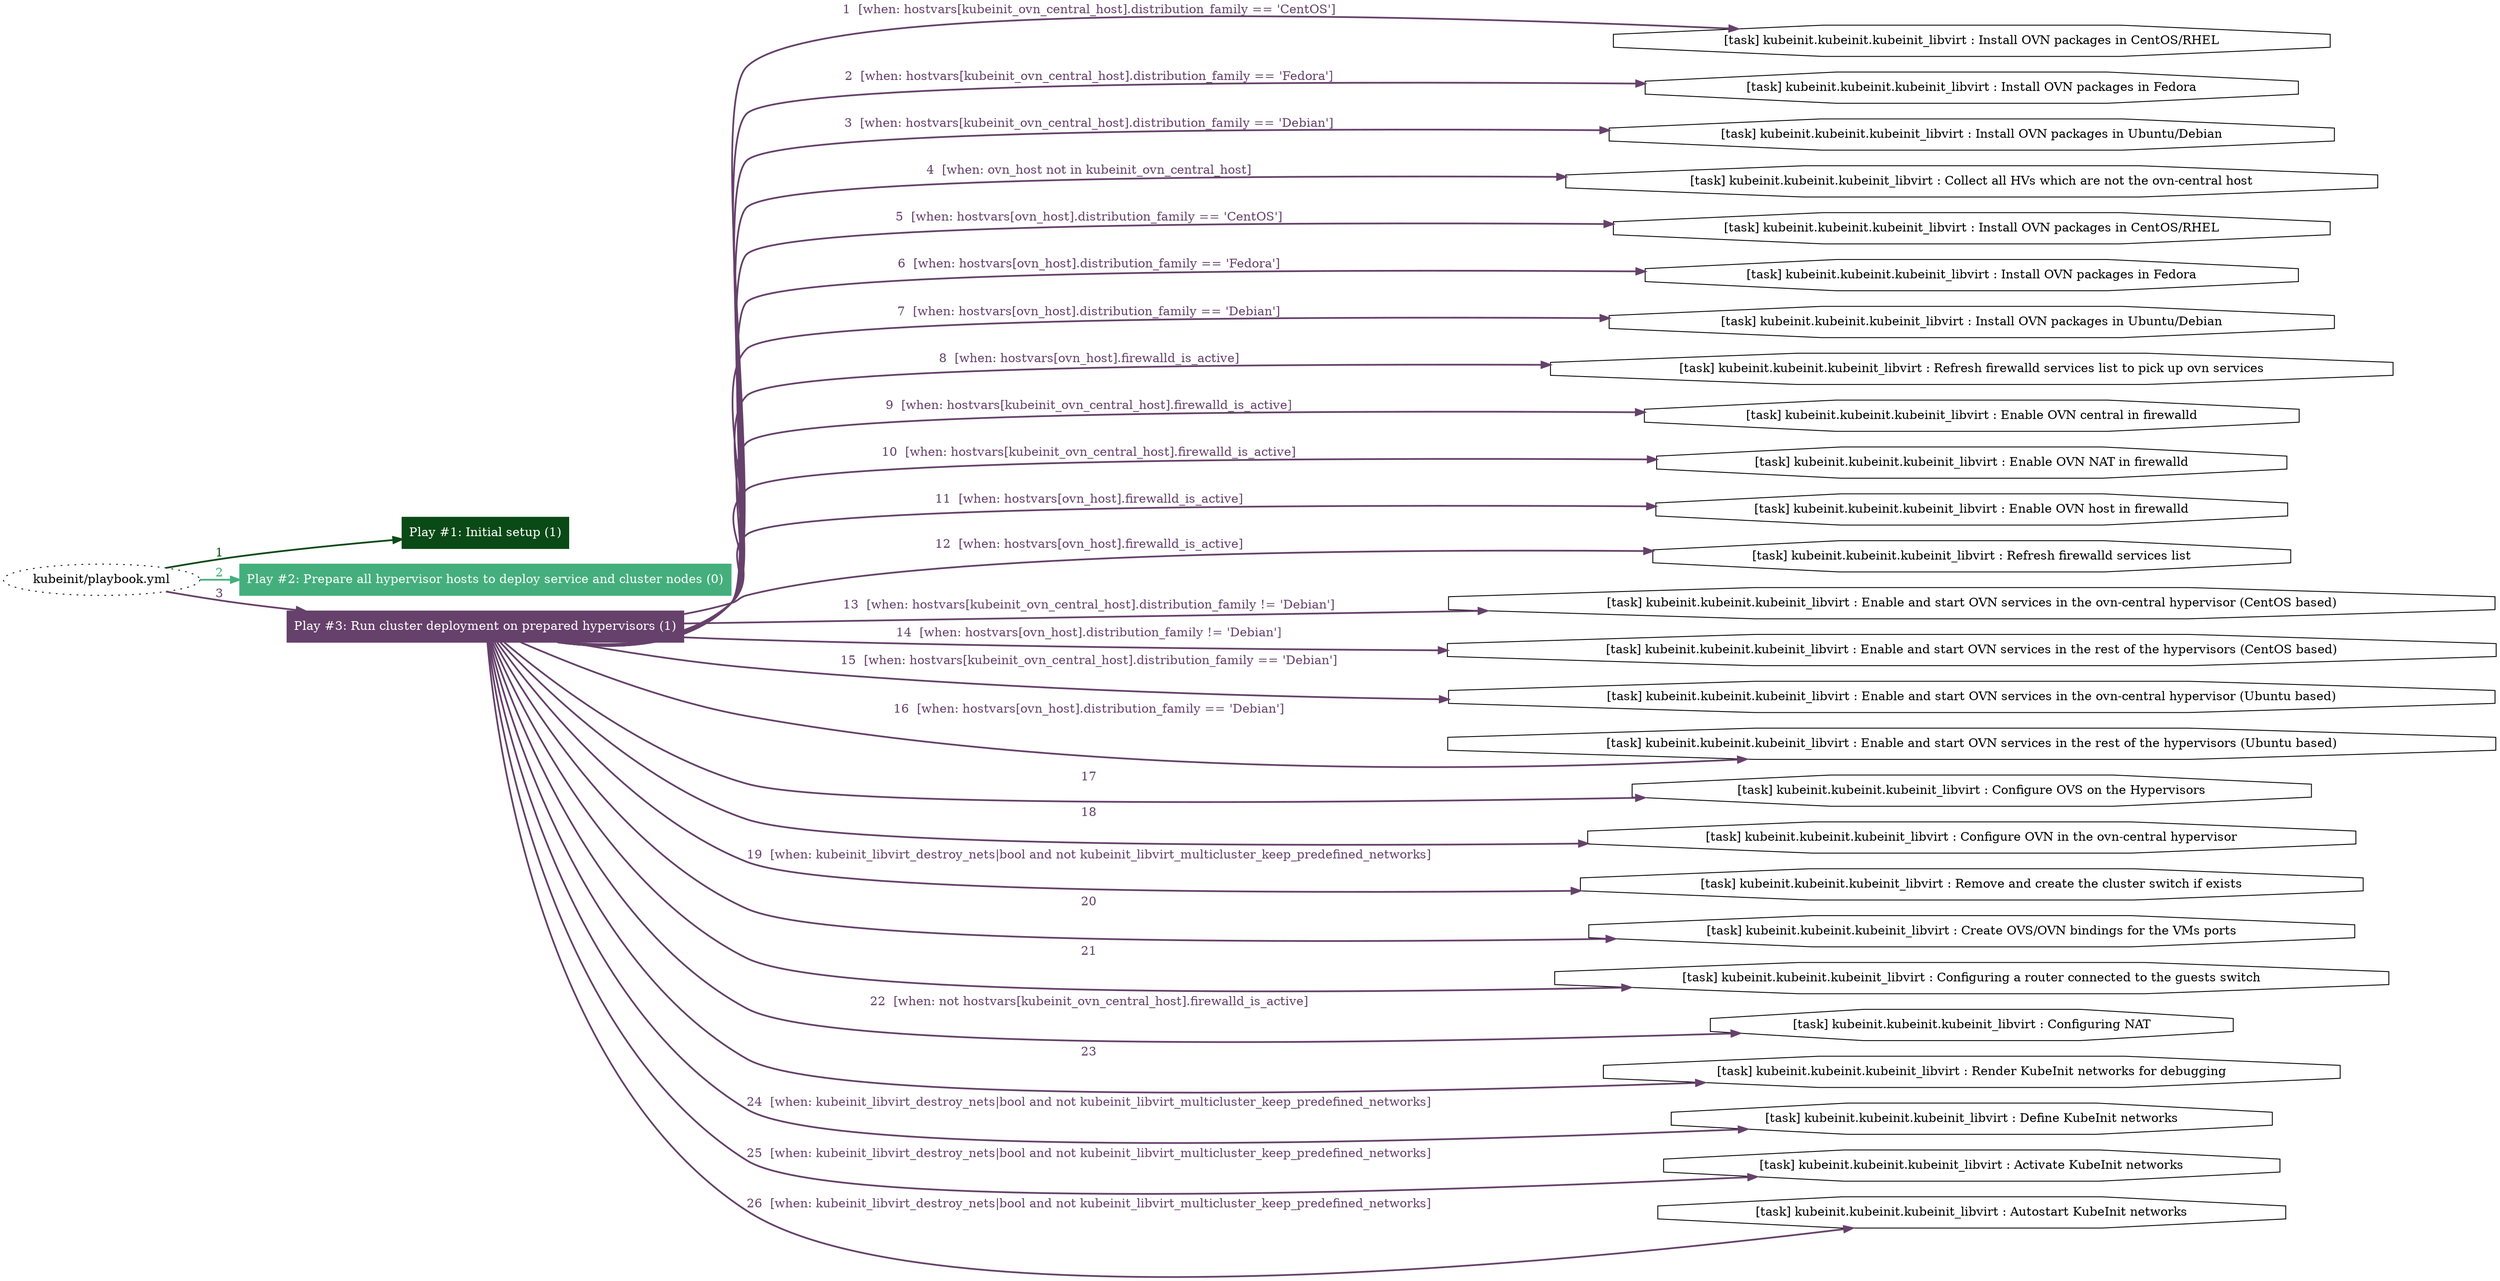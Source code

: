 digraph "kubeinit/playbook.yml "{
	graph [concentrate=true ordering=in rankdir=LR ratio=fill]
	edge [esep=5 sep=10]
	"kubeinit/playbook.yml" [id=root_node style=dotted]
	subgraph "Play #1: Initial setup (1) "{
		"Play #1: Initial setup (1)" [color="#0a4a16" fontcolor="#ffffff" id="play_a4be9e43-7b0e-477f-9aeb-80e5a1541f9d" shape=box style=filled tooltip=localhost]
		"kubeinit/playbook.yml" -> "Play #1: Initial setup (1)" [label=1 color="#0a4a16" fontcolor="#0a4a16" id="edge_1b35657f-0306-4db5-8c90-6e30d5cff2f1" style=bold]
	}
	subgraph "Play #2: Prepare all hypervisor hosts to deploy service and cluster nodes (0) "{
		"Play #2: Prepare all hypervisor hosts to deploy service and cluster nodes (0)" [color="#44af7c" fontcolor="#ffffff" id="play_19d4bdf8-a751-4e74-8a95-11bf167a187a" shape=box style=filled tooltip=""]
		"kubeinit/playbook.yml" -> "Play #2: Prepare all hypervisor hosts to deploy service and cluster nodes (0)" [label=2 color="#44af7c" fontcolor="#44af7c" id="edge_108d0217-b304-4e84-a5e7-610279c1c469" style=bold]
	}
	subgraph "Play #3: Run cluster deployment on prepared hypervisors (1) "{
		"Play #3: Run cluster deployment on prepared hypervisors (1)" [color="#66416b" fontcolor="#ffffff" id="play_c7db5949-9d57-4965-a9cd-c9a4dc796573" shape=box style=filled tooltip=localhost]
		"kubeinit/playbook.yml" -> "Play #3: Run cluster deployment on prepared hypervisors (1)" [label=3 color="#66416b" fontcolor="#66416b" id="edge_a5457ae3-36c5-4446-9b9b-01a3f92011c9" style=bold]
		"task_f3142e77-30fd-48b4-a901-620aff5177bf" [label="[task] kubeinit.kubeinit.kubeinit_libvirt : Install OVN packages in CentOS/RHEL" id="task_f3142e77-30fd-48b4-a901-620aff5177bf" shape=octagon tooltip="[task] kubeinit.kubeinit.kubeinit_libvirt : Install OVN packages in CentOS/RHEL"]
		"Play #3: Run cluster deployment on prepared hypervisors (1)" -> "task_f3142e77-30fd-48b4-a901-620aff5177bf" [label="1  [when: hostvars[kubeinit_ovn_central_host].distribution_family == 'CentOS']" color="#66416b" fontcolor="#66416b" id="edge_95edb00a-47ff-4e28-b7d1-73b4535ee993" style=bold]
		"task_5d9050cf-92a4-4077-a4dc-744e748a8747" [label="[task] kubeinit.kubeinit.kubeinit_libvirt : Install OVN packages in Fedora" id="task_5d9050cf-92a4-4077-a4dc-744e748a8747" shape=octagon tooltip="[task] kubeinit.kubeinit.kubeinit_libvirt : Install OVN packages in Fedora"]
		"Play #3: Run cluster deployment on prepared hypervisors (1)" -> "task_5d9050cf-92a4-4077-a4dc-744e748a8747" [label="2  [when: hostvars[kubeinit_ovn_central_host].distribution_family == 'Fedora']" color="#66416b" fontcolor="#66416b" id="edge_2e3eb0d2-c367-43b4-b357-a1d7671befda" style=bold]
		"task_16107793-7dd3-4693-8f8c-9c7a27c60f81" [label="[task] kubeinit.kubeinit.kubeinit_libvirt : Install OVN packages in Ubuntu/Debian" id="task_16107793-7dd3-4693-8f8c-9c7a27c60f81" shape=octagon tooltip="[task] kubeinit.kubeinit.kubeinit_libvirt : Install OVN packages in Ubuntu/Debian"]
		"Play #3: Run cluster deployment on prepared hypervisors (1)" -> "task_16107793-7dd3-4693-8f8c-9c7a27c60f81" [label="3  [when: hostvars[kubeinit_ovn_central_host].distribution_family == 'Debian']" color="#66416b" fontcolor="#66416b" id="edge_b6ba9a28-8e46-4a97-be01-98431cbcfcf6" style=bold]
		"task_b7529b9a-4ce4-42a9-84a9-12ff0df1574f" [label="[task] kubeinit.kubeinit.kubeinit_libvirt : Collect all HVs which are not the ovn-central host" id="task_b7529b9a-4ce4-42a9-84a9-12ff0df1574f" shape=octagon tooltip="[task] kubeinit.kubeinit.kubeinit_libvirt : Collect all HVs which are not the ovn-central host"]
		"Play #3: Run cluster deployment on prepared hypervisors (1)" -> "task_b7529b9a-4ce4-42a9-84a9-12ff0df1574f" [label="4  [when: ovn_host not in kubeinit_ovn_central_host]" color="#66416b" fontcolor="#66416b" id="edge_af41ad7e-f795-4080-83a6-411bc3a96ae8" style=bold]
		"task_ba84ace5-353f-444b-ad56-b3f4e938c5e2" [label="[task] kubeinit.kubeinit.kubeinit_libvirt : Install OVN packages in CentOS/RHEL" id="task_ba84ace5-353f-444b-ad56-b3f4e938c5e2" shape=octagon tooltip="[task] kubeinit.kubeinit.kubeinit_libvirt : Install OVN packages in CentOS/RHEL"]
		"Play #3: Run cluster deployment on prepared hypervisors (1)" -> "task_ba84ace5-353f-444b-ad56-b3f4e938c5e2" [label="5  [when: hostvars[ovn_host].distribution_family == 'CentOS']" color="#66416b" fontcolor="#66416b" id="edge_3f58bf56-fe80-4e07-87c1-e715758536a4" style=bold]
		"task_58cccd67-8ed5-4dc8-835c-b27b66a89334" [label="[task] kubeinit.kubeinit.kubeinit_libvirt : Install OVN packages in Fedora" id="task_58cccd67-8ed5-4dc8-835c-b27b66a89334" shape=octagon tooltip="[task] kubeinit.kubeinit.kubeinit_libvirt : Install OVN packages in Fedora"]
		"Play #3: Run cluster deployment on prepared hypervisors (1)" -> "task_58cccd67-8ed5-4dc8-835c-b27b66a89334" [label="6  [when: hostvars[ovn_host].distribution_family == 'Fedora']" color="#66416b" fontcolor="#66416b" id="edge_c5de927c-e02e-4e4a-8067-7c9ea9e93638" style=bold]
		"task_49da4abe-cd02-4359-8912-ed1ed0fa7f94" [label="[task] kubeinit.kubeinit.kubeinit_libvirt : Install OVN packages in Ubuntu/Debian" id="task_49da4abe-cd02-4359-8912-ed1ed0fa7f94" shape=octagon tooltip="[task] kubeinit.kubeinit.kubeinit_libvirt : Install OVN packages in Ubuntu/Debian"]
		"Play #3: Run cluster deployment on prepared hypervisors (1)" -> "task_49da4abe-cd02-4359-8912-ed1ed0fa7f94" [label="7  [when: hostvars[ovn_host].distribution_family == 'Debian']" color="#66416b" fontcolor="#66416b" id="edge_cd165287-cce7-4e09-8e9f-1f1c47406d78" style=bold]
		"task_453ed5fd-de3f-4492-b6d0-a9c533ec7825" [label="[task] kubeinit.kubeinit.kubeinit_libvirt : Refresh firewalld services list to pick up ovn services" id="task_453ed5fd-de3f-4492-b6d0-a9c533ec7825" shape=octagon tooltip="[task] kubeinit.kubeinit.kubeinit_libvirt : Refresh firewalld services list to pick up ovn services"]
		"Play #3: Run cluster deployment on prepared hypervisors (1)" -> "task_453ed5fd-de3f-4492-b6d0-a9c533ec7825" [label="8  [when: hostvars[ovn_host].firewalld_is_active]" color="#66416b" fontcolor="#66416b" id="edge_1d7308b3-5921-432a-aa01-518e2f0fbfa7" style=bold]
		"task_29b5092a-f5f7-44a8-9930-784c7c0135db" [label="[task] kubeinit.kubeinit.kubeinit_libvirt : Enable OVN central in firewalld" id="task_29b5092a-f5f7-44a8-9930-784c7c0135db" shape=octagon tooltip="[task] kubeinit.kubeinit.kubeinit_libvirt : Enable OVN central in firewalld"]
		"Play #3: Run cluster deployment on prepared hypervisors (1)" -> "task_29b5092a-f5f7-44a8-9930-784c7c0135db" [label="9  [when: hostvars[kubeinit_ovn_central_host].firewalld_is_active]" color="#66416b" fontcolor="#66416b" id="edge_1e07f804-78bf-40a2-bbf5-450ed276aca3" style=bold]
		"task_5e33311c-4cd9-47bc-9920-0fe03cfa63e1" [label="[task] kubeinit.kubeinit.kubeinit_libvirt : Enable OVN NAT in firewalld" id="task_5e33311c-4cd9-47bc-9920-0fe03cfa63e1" shape=octagon tooltip="[task] kubeinit.kubeinit.kubeinit_libvirt : Enable OVN NAT in firewalld"]
		"Play #3: Run cluster deployment on prepared hypervisors (1)" -> "task_5e33311c-4cd9-47bc-9920-0fe03cfa63e1" [label="10  [when: hostvars[kubeinit_ovn_central_host].firewalld_is_active]" color="#66416b" fontcolor="#66416b" id="edge_f0ddec22-ade7-4f8d-b29a-a7906e64f46e" style=bold]
		"task_454961d2-4763-4979-ac04-f484c8d31726" [label="[task] kubeinit.kubeinit.kubeinit_libvirt : Enable OVN host in firewalld" id="task_454961d2-4763-4979-ac04-f484c8d31726" shape=octagon tooltip="[task] kubeinit.kubeinit.kubeinit_libvirt : Enable OVN host in firewalld"]
		"Play #3: Run cluster deployment on prepared hypervisors (1)" -> "task_454961d2-4763-4979-ac04-f484c8d31726" [label="11  [when: hostvars[ovn_host].firewalld_is_active]" color="#66416b" fontcolor="#66416b" id="edge_b54a2495-de68-4d12-a79c-bb37c55071a6" style=bold]
		"task_4e2e8db0-b232-4795-88a2-a58dd9286984" [label="[task] kubeinit.kubeinit.kubeinit_libvirt : Refresh firewalld services list" id="task_4e2e8db0-b232-4795-88a2-a58dd9286984" shape=octagon tooltip="[task] kubeinit.kubeinit.kubeinit_libvirt : Refresh firewalld services list"]
		"Play #3: Run cluster deployment on prepared hypervisors (1)" -> "task_4e2e8db0-b232-4795-88a2-a58dd9286984" [label="12  [when: hostvars[ovn_host].firewalld_is_active]" color="#66416b" fontcolor="#66416b" id="edge_367345f9-762e-4793-a545-c205cddcc375" style=bold]
		"task_9378778c-196e-4785-bd8d-49f124a2922f" [label="[task] kubeinit.kubeinit.kubeinit_libvirt : Enable and start OVN services in the ovn-central hypervisor (CentOS based)" id="task_9378778c-196e-4785-bd8d-49f124a2922f" shape=octagon tooltip="[task] kubeinit.kubeinit.kubeinit_libvirt : Enable and start OVN services in the ovn-central hypervisor (CentOS based)"]
		"Play #3: Run cluster deployment on prepared hypervisors (1)" -> "task_9378778c-196e-4785-bd8d-49f124a2922f" [label="13  [when: hostvars[kubeinit_ovn_central_host].distribution_family != 'Debian']" color="#66416b" fontcolor="#66416b" id="edge_9cf4e3e1-8f8f-4be0-b04f-fcad4abdda15" style=bold]
		"task_a2bfb495-bc28-40fb-9b9c-464a6a61785b" [label="[task] kubeinit.kubeinit.kubeinit_libvirt : Enable and start OVN services in the rest of the hypervisors (CentOS based)" id="task_a2bfb495-bc28-40fb-9b9c-464a6a61785b" shape=octagon tooltip="[task] kubeinit.kubeinit.kubeinit_libvirt : Enable and start OVN services in the rest of the hypervisors (CentOS based)"]
		"Play #3: Run cluster deployment on prepared hypervisors (1)" -> "task_a2bfb495-bc28-40fb-9b9c-464a6a61785b" [label="14  [when: hostvars[ovn_host].distribution_family != 'Debian']" color="#66416b" fontcolor="#66416b" id="edge_a1906fd2-8c0d-42f6-b16d-6188b997226c" style=bold]
		"task_572c112c-e408-4452-8f62-1e4ddd14e6ff" [label="[task] kubeinit.kubeinit.kubeinit_libvirt : Enable and start OVN services in the ovn-central hypervisor (Ubuntu based)" id="task_572c112c-e408-4452-8f62-1e4ddd14e6ff" shape=octagon tooltip="[task] kubeinit.kubeinit.kubeinit_libvirt : Enable and start OVN services in the ovn-central hypervisor (Ubuntu based)"]
		"Play #3: Run cluster deployment on prepared hypervisors (1)" -> "task_572c112c-e408-4452-8f62-1e4ddd14e6ff" [label="15  [when: hostvars[kubeinit_ovn_central_host].distribution_family == 'Debian']" color="#66416b" fontcolor="#66416b" id="edge_5e21cc0f-3429-45c3-8f1c-ad2534a66cdc" style=bold]
		"task_c2cc1603-91b0-46ad-9a46-c799cdccf0a6" [label="[task] kubeinit.kubeinit.kubeinit_libvirt : Enable and start OVN services in the rest of the hypervisors (Ubuntu based)" id="task_c2cc1603-91b0-46ad-9a46-c799cdccf0a6" shape=octagon tooltip="[task] kubeinit.kubeinit.kubeinit_libvirt : Enable and start OVN services in the rest of the hypervisors (Ubuntu based)"]
		"Play #3: Run cluster deployment on prepared hypervisors (1)" -> "task_c2cc1603-91b0-46ad-9a46-c799cdccf0a6" [label="16  [when: hostvars[ovn_host].distribution_family == 'Debian']" color="#66416b" fontcolor="#66416b" id="edge_138c788f-a2f9-4d29-bb74-9ec0db6318f3" style=bold]
		"task_488c41fc-448e-4c03-83bf-0c98e85ea50b" [label="[task] kubeinit.kubeinit.kubeinit_libvirt : Configure OVS on the Hypervisors" id="task_488c41fc-448e-4c03-83bf-0c98e85ea50b" shape=octagon tooltip="[task] kubeinit.kubeinit.kubeinit_libvirt : Configure OVS on the Hypervisors"]
		"Play #3: Run cluster deployment on prepared hypervisors (1)" -> "task_488c41fc-448e-4c03-83bf-0c98e85ea50b" [label=17 color="#66416b" fontcolor="#66416b" id="edge_4c8841e3-8d1e-4fb8-9a1e-a90c6eb8e52a" style=bold]
		"task_c19a8c36-9277-48bd-9d8a-c530bea371df" [label="[task] kubeinit.kubeinit.kubeinit_libvirt : Configure OVN in the ovn-central hypervisor" id="task_c19a8c36-9277-48bd-9d8a-c530bea371df" shape=octagon tooltip="[task] kubeinit.kubeinit.kubeinit_libvirt : Configure OVN in the ovn-central hypervisor"]
		"Play #3: Run cluster deployment on prepared hypervisors (1)" -> "task_c19a8c36-9277-48bd-9d8a-c530bea371df" [label=18 color="#66416b" fontcolor="#66416b" id="edge_62a51700-b393-4bcf-b6a8-a7abebf1cb66" style=bold]
		"task_3d4d109b-73e1-4bff-9f5f-bb033a4d2a0b" [label="[task] kubeinit.kubeinit.kubeinit_libvirt : Remove and create the cluster switch if exists" id="task_3d4d109b-73e1-4bff-9f5f-bb033a4d2a0b" shape=octagon tooltip="[task] kubeinit.kubeinit.kubeinit_libvirt : Remove and create the cluster switch if exists"]
		"Play #3: Run cluster deployment on prepared hypervisors (1)" -> "task_3d4d109b-73e1-4bff-9f5f-bb033a4d2a0b" [label="19  [when: kubeinit_libvirt_destroy_nets|bool and not kubeinit_libvirt_multicluster_keep_predefined_networks]" color="#66416b" fontcolor="#66416b" id="edge_6c2bd97c-3097-4a7b-89ef-e529d81a1759" style=bold]
		"task_fb0474e2-ecd7-4834-aaec-9abff96a22f4" [label="[task] kubeinit.kubeinit.kubeinit_libvirt : Create OVS/OVN bindings for the VMs ports" id="task_fb0474e2-ecd7-4834-aaec-9abff96a22f4" shape=octagon tooltip="[task] kubeinit.kubeinit.kubeinit_libvirt : Create OVS/OVN bindings for the VMs ports"]
		"Play #3: Run cluster deployment on prepared hypervisors (1)" -> "task_fb0474e2-ecd7-4834-aaec-9abff96a22f4" [label=20 color="#66416b" fontcolor="#66416b" id="edge_84fc85e1-4e3f-42b7-9408-04622ee05142" style=bold]
		"task_8c16ffd9-915a-456d-b47b-4371efce3d34" [label="[task] kubeinit.kubeinit.kubeinit_libvirt : Configuring a router connected to the guests switch" id="task_8c16ffd9-915a-456d-b47b-4371efce3d34" shape=octagon tooltip="[task] kubeinit.kubeinit.kubeinit_libvirt : Configuring a router connected to the guests switch"]
		"Play #3: Run cluster deployment on prepared hypervisors (1)" -> "task_8c16ffd9-915a-456d-b47b-4371efce3d34" [label=21 color="#66416b" fontcolor="#66416b" id="edge_ef5e1a28-9635-4264-a105-80e0f6e80180" style=bold]
		"task_f764d3e5-93de-495e-b107-2ac46e54966e" [label="[task] kubeinit.kubeinit.kubeinit_libvirt : Configuring NAT" id="task_f764d3e5-93de-495e-b107-2ac46e54966e" shape=octagon tooltip="[task] kubeinit.kubeinit.kubeinit_libvirt : Configuring NAT"]
		"Play #3: Run cluster deployment on prepared hypervisors (1)" -> "task_f764d3e5-93de-495e-b107-2ac46e54966e" [label="22  [when: not hostvars[kubeinit_ovn_central_host].firewalld_is_active]" color="#66416b" fontcolor="#66416b" id="edge_047980fe-f7ea-4ecc-bd5d-6f1818572c68" style=bold]
		"task_18cb3a4c-00b9-40e6-bc25-38fb64a76282" [label="[task] kubeinit.kubeinit.kubeinit_libvirt : Render KubeInit networks for debugging" id="task_18cb3a4c-00b9-40e6-bc25-38fb64a76282" shape=octagon tooltip="[task] kubeinit.kubeinit.kubeinit_libvirt : Render KubeInit networks for debugging"]
		"Play #3: Run cluster deployment on prepared hypervisors (1)" -> "task_18cb3a4c-00b9-40e6-bc25-38fb64a76282" [label=23 color="#66416b" fontcolor="#66416b" id="edge_2f368e11-72cc-4cfa-b606-3532bab2f19f" style=bold]
		"task_0c8a735b-80a6-4f1a-b125-fd6f48314d83" [label="[task] kubeinit.kubeinit.kubeinit_libvirt : Define KubeInit networks" id="task_0c8a735b-80a6-4f1a-b125-fd6f48314d83" shape=octagon tooltip="[task] kubeinit.kubeinit.kubeinit_libvirt : Define KubeInit networks"]
		"Play #3: Run cluster deployment on prepared hypervisors (1)" -> "task_0c8a735b-80a6-4f1a-b125-fd6f48314d83" [label="24  [when: kubeinit_libvirt_destroy_nets|bool and not kubeinit_libvirt_multicluster_keep_predefined_networks]" color="#66416b" fontcolor="#66416b" id="edge_790e3626-b890-44bf-81d0-1974c39dd67c" style=bold]
		"task_2f0954c3-8b01-4c4c-9745-efefa1bb3c72" [label="[task] kubeinit.kubeinit.kubeinit_libvirt : Activate KubeInit networks" id="task_2f0954c3-8b01-4c4c-9745-efefa1bb3c72" shape=octagon tooltip="[task] kubeinit.kubeinit.kubeinit_libvirt : Activate KubeInit networks"]
		"Play #3: Run cluster deployment on prepared hypervisors (1)" -> "task_2f0954c3-8b01-4c4c-9745-efefa1bb3c72" [label="25  [when: kubeinit_libvirt_destroy_nets|bool and not kubeinit_libvirt_multicluster_keep_predefined_networks]" color="#66416b" fontcolor="#66416b" id="edge_c6c238d0-3fca-4abc-ba59-3c2aec36662a" style=bold]
		"task_637c1352-18da-42ea-9ce4-808c6e29062e" [label="[task] kubeinit.kubeinit.kubeinit_libvirt : Autostart KubeInit networks" id="task_637c1352-18da-42ea-9ce4-808c6e29062e" shape=octagon tooltip="[task] kubeinit.kubeinit.kubeinit_libvirt : Autostart KubeInit networks"]
		"Play #3: Run cluster deployment on prepared hypervisors (1)" -> "task_637c1352-18da-42ea-9ce4-808c6e29062e" [label="26  [when: kubeinit_libvirt_destroy_nets|bool and not kubeinit_libvirt_multicluster_keep_predefined_networks]" color="#66416b" fontcolor="#66416b" id="edge_53557cf6-b075-4674-8af0-640920bc6135" style=bold]
	}
}

